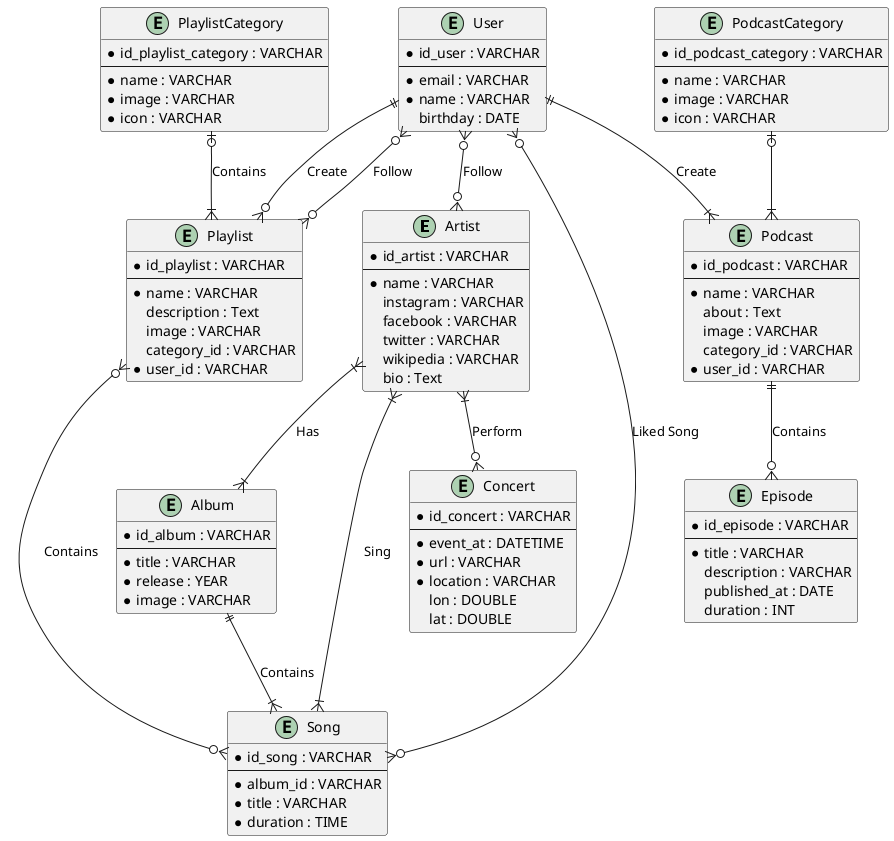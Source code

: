 @startuml
entity Artist {
    * id_artist : VARCHAR
    --
    * name : VARCHAR
    instagram : VARCHAR
    facebook : VARCHAR
    twitter : VARCHAR
    wikipedia : VARCHAR
    bio : Text
}

entity Album {
    * id_album : VARCHAR
    --
    * title : VARCHAR
    * release : YEAR
    * image : VARCHAR
}

entity Song {
    * id_song : VARCHAR
    --
    * album_id : VARCHAR
    * title : VARCHAR
    * duration : TIME
}

entity PlaylistCategory {
    * id_playlist_category : VARCHAR
    --
    * name : VARCHAR
    * image : VARCHAR
    * icon : VARCHAR
}

entity Playlist {
    * id_playlist : VARCHAR
    --
    * name : VARCHAR
    description : Text
    image : VARCHAR
    category_id : VARCHAR
    * user_id : VARCHAR
}

entity PodcastCategory {
    * id_podcast_category : VARCHAR
    --
    * name : VARCHAR
    * image : VARCHAR
    * icon : VARCHAR
}

entity Podcast {
    * id_podcast : VARCHAR
    --
    * name : VARCHAR
    about : Text
    image : VARCHAR
    category_id : VARCHAR
    * user_id : VARCHAR
}

entity Episode {
    * id_episode : VARCHAR
    --
    * title : VARCHAR
    description : VARCHAR
    published_at : DATE
    duration : INT
}

entity User {
    * id_user : VARCHAR
    --
    * email : VARCHAR
    * name : VARCHAR
    birthday : DATE
}

entity Concert {
    * id_concert : VARCHAR
    --
    * event_at : DATETIME
    * url : VARCHAR
    * location : VARCHAR  
    lon : DOUBLE
    lat : DOUBLE
}

Artist }|--|{ Album : Has
Album ||--|{ Song : Contains
Artist }|--|{ Song : Sing
PlaylistCategory |o--|{ Playlist : Contains
User ||--o{ Playlist : Create
Playlist }o--o{ Song : Contains
PodcastCategory |o--|{ Podcast
User ||--|{ Podcast : Create
Podcast ||--o{ Episode : Contains
Artist }|--o{ Concert : Perform
User }o--o{ Artist : Follow
User }o--o{ Song : Liked Song
User }o--o{ Playlist : Follow

@enduml